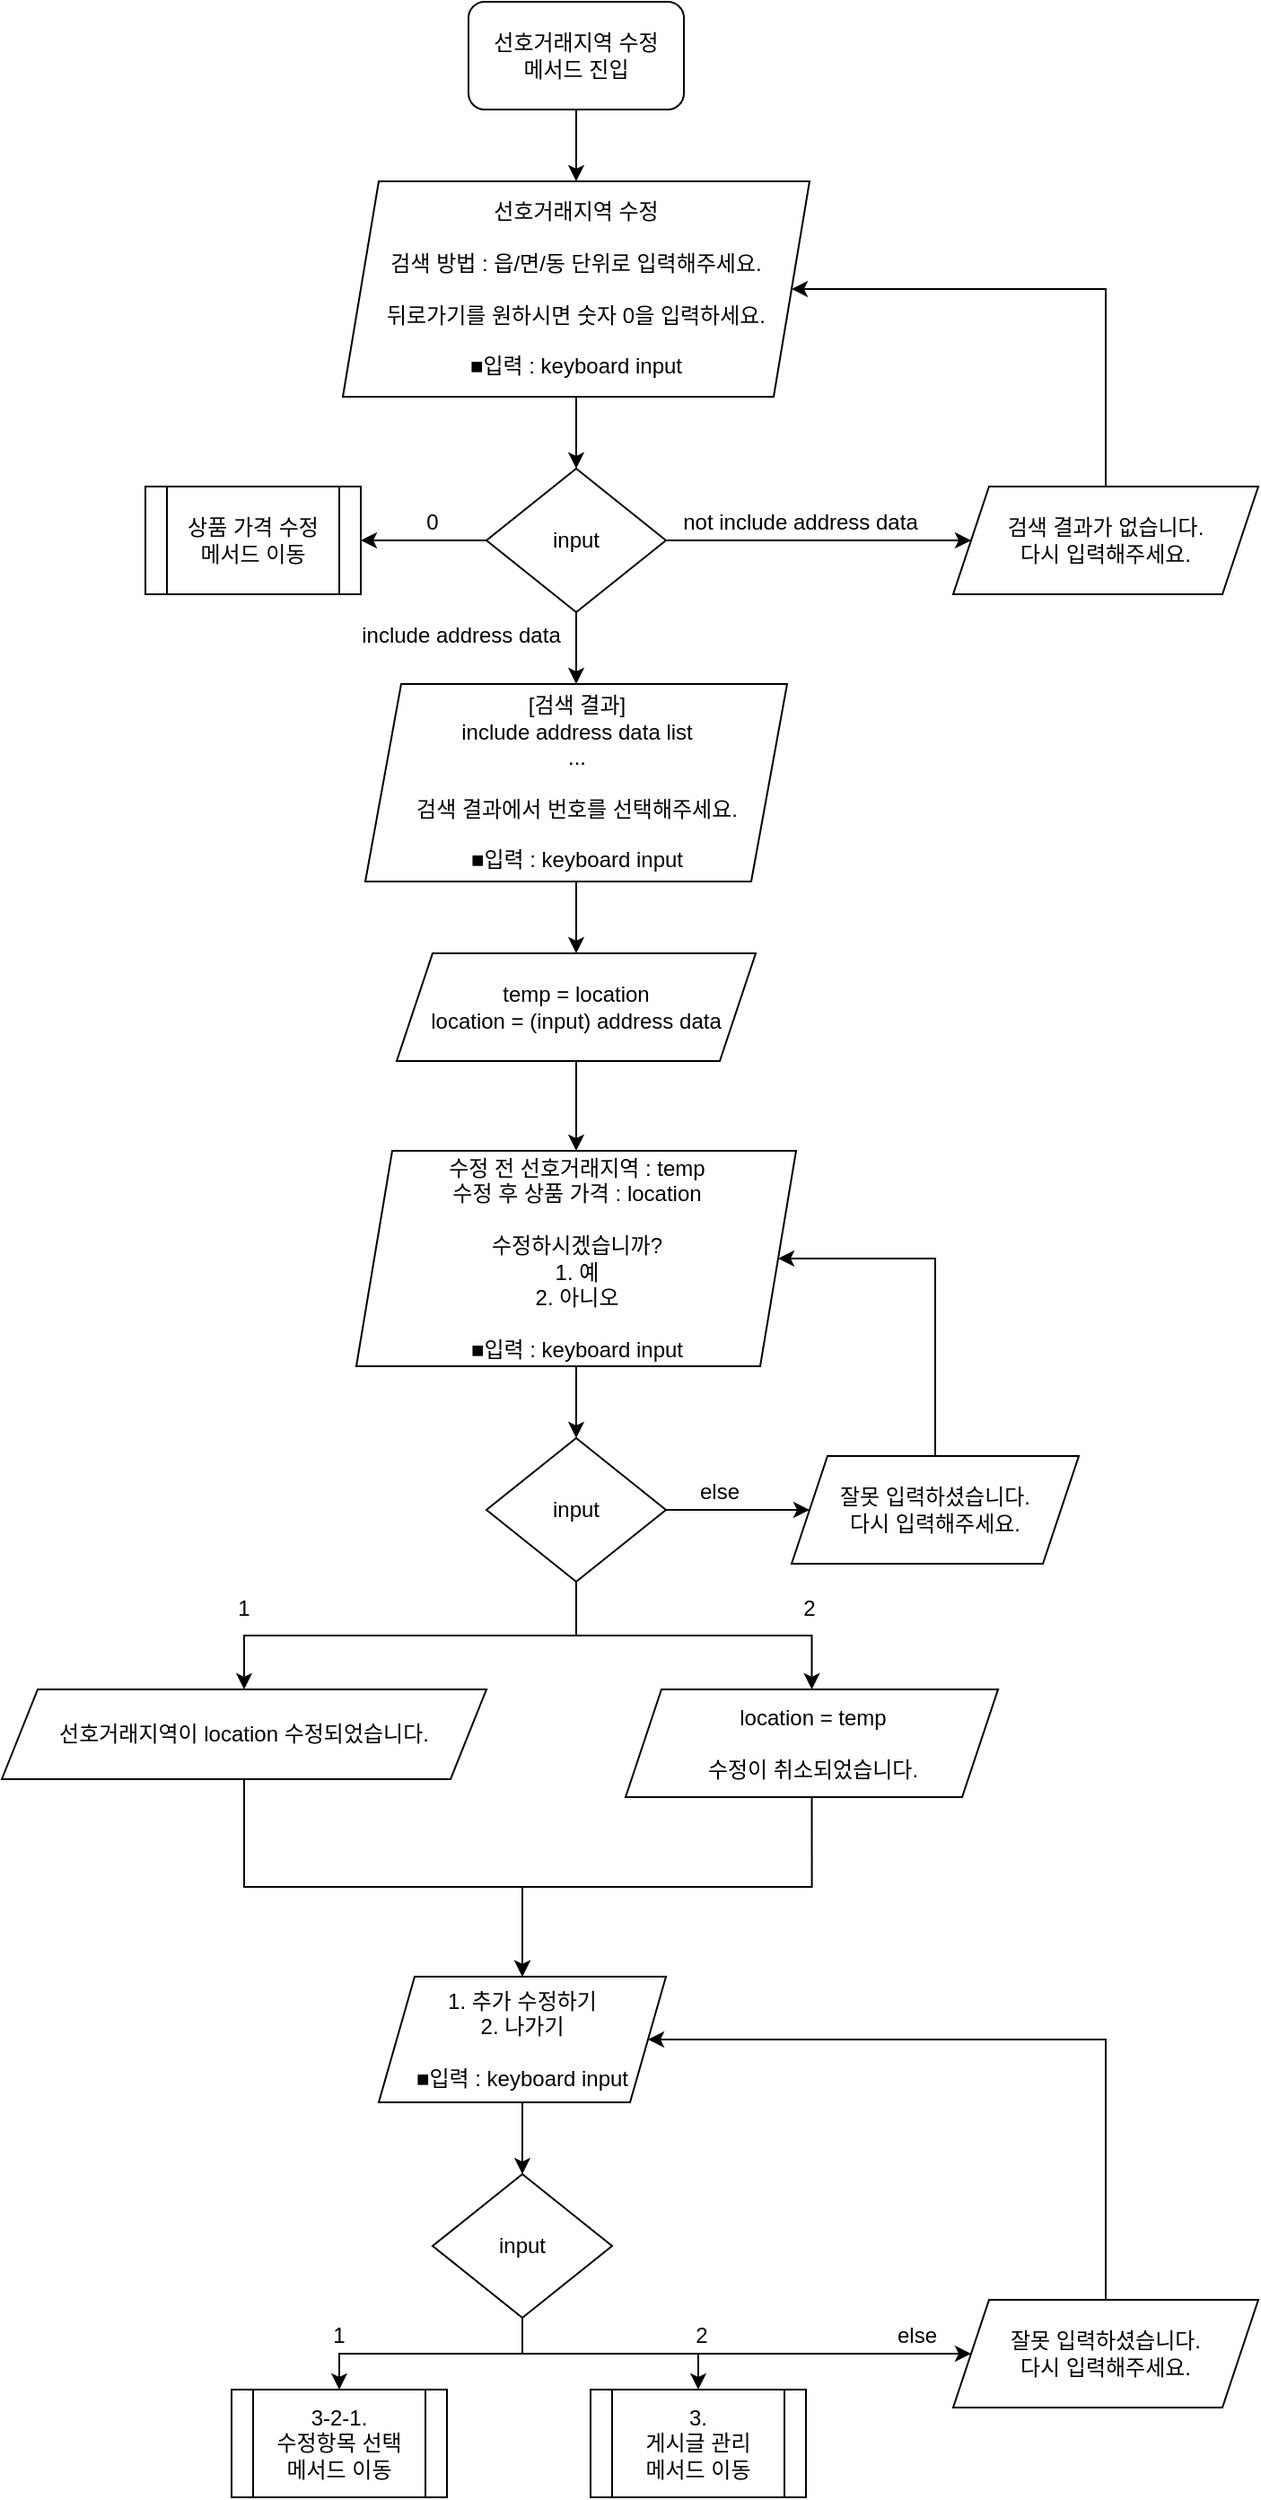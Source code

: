 <mxfile version="13.9.8" type="google"><diagram id="C5RBs43oDa-KdzZeNtuy" name="Page-1"><mxGraphModel dx="1527" dy="752" grid="1" gridSize="10" guides="1" tooltips="1" connect="1" arrows="1" fold="1" page="1" pageScale="1" pageWidth="827" pageHeight="1169" math="0" shadow="0"><root><mxCell id="WIyWlLk6GJQsqaUBKTNV-0"/><mxCell id="WIyWlLk6GJQsqaUBKTNV-1" parent="WIyWlLk6GJQsqaUBKTNV-0"/><mxCell id="wrjvEO-siLmBuKHg1Mv1-0" value="" style="edgeStyle=orthogonalEdgeStyle;rounded=0;orthogonalLoop=1;jettySize=auto;html=1;" edge="1" parent="WIyWlLk6GJQsqaUBKTNV-1" source="wrjvEO-siLmBuKHg1Mv1-1" target="wrjvEO-siLmBuKHg1Mv1-3"><mxGeometry relative="1" as="geometry"/></mxCell><mxCell id="wrjvEO-siLmBuKHg1Mv1-1" value="선호거래지역 수정&lt;br&gt;메서드 진입" style="rounded=1;whiteSpace=wrap;html=1;" vertex="1" parent="WIyWlLk6GJQsqaUBKTNV-1"><mxGeometry x="250" y="40" width="120" height="60" as="geometry"/></mxCell><mxCell id="wrjvEO-siLmBuKHg1Mv1-2" value="" style="edgeStyle=orthogonalEdgeStyle;rounded=0;orthogonalLoop=1;jettySize=auto;html=1;" edge="1" parent="WIyWlLk6GJQsqaUBKTNV-1" source="wrjvEO-siLmBuKHg1Mv1-3" target="wrjvEO-siLmBuKHg1Mv1-7"><mxGeometry relative="1" as="geometry"/></mxCell><mxCell id="wrjvEO-siLmBuKHg1Mv1-3" value="선호거래지역 수정&lt;br&gt;&lt;br&gt;검색 방법 : 읍/면/동 단위로 입력해주세요.&lt;br&gt;&lt;br&gt;뒤로가기를 원하시면 숫자 0을 입력하세요.&lt;br&gt;&lt;br&gt;■입력 : keyboard input" style="shape=parallelogram;perimeter=parallelogramPerimeter;whiteSpace=wrap;html=1;fixedSize=1;rounded=1;arcSize=0;" vertex="1" parent="WIyWlLk6GJQsqaUBKTNV-1"><mxGeometry x="180" y="140" width="260" height="120" as="geometry"/></mxCell><mxCell id="wrjvEO-siLmBuKHg1Mv1-4" value="" style="edgeStyle=orthogonalEdgeStyle;rounded=0;orthogonalLoop=1;jettySize=auto;html=1;" edge="1" parent="WIyWlLk6GJQsqaUBKTNV-1" source="wrjvEO-siLmBuKHg1Mv1-7" target="wrjvEO-siLmBuKHg1Mv1-10"><mxGeometry relative="1" as="geometry"/></mxCell><mxCell id="wrjvEO-siLmBuKHg1Mv1-5" value="" style="edgeStyle=orthogonalEdgeStyle;rounded=0;orthogonalLoop=1;jettySize=auto;html=1;" edge="1" parent="WIyWlLk6GJQsqaUBKTNV-1" source="wrjvEO-siLmBuKHg1Mv1-7" target="wrjvEO-siLmBuKHg1Mv1-11"><mxGeometry relative="1" as="geometry"/></mxCell><mxCell id="wrjvEO-siLmBuKHg1Mv1-6" value="" style="edgeStyle=orthogonalEdgeStyle;rounded=0;orthogonalLoop=1;jettySize=auto;html=1;" edge="1" parent="WIyWlLk6GJQsqaUBKTNV-1" source="wrjvEO-siLmBuKHg1Mv1-7" target="wrjvEO-siLmBuKHg1Mv1-14"><mxGeometry relative="1" as="geometry"/></mxCell><mxCell id="wrjvEO-siLmBuKHg1Mv1-7" value="input" style="rhombus;whiteSpace=wrap;html=1;rounded=1;arcSize=0;" vertex="1" parent="WIyWlLk6GJQsqaUBKTNV-1"><mxGeometry x="260" y="300" width="100" height="80" as="geometry"/></mxCell><mxCell id="wrjvEO-siLmBuKHg1Mv1-8" value="not include address data" style="text;html=1;strokeColor=none;fillColor=none;align=center;verticalAlign=middle;whiteSpace=wrap;rounded=0;" vertex="1" parent="WIyWlLk6GJQsqaUBKTNV-1"><mxGeometry x="360" y="320" width="150" height="20" as="geometry"/></mxCell><mxCell id="wrjvEO-siLmBuKHg1Mv1-9" style="edgeStyle=orthogonalEdgeStyle;rounded=0;orthogonalLoop=1;jettySize=auto;html=1;exitX=0.5;exitY=0;exitDx=0;exitDy=0;entryX=1;entryY=0.5;entryDx=0;entryDy=0;" edge="1" parent="WIyWlLk6GJQsqaUBKTNV-1" source="wrjvEO-siLmBuKHg1Mv1-10" target="wrjvEO-siLmBuKHg1Mv1-3"><mxGeometry relative="1" as="geometry"><Array as="points"><mxPoint x="605" y="200"/></Array></mxGeometry></mxCell><mxCell id="wrjvEO-siLmBuKHg1Mv1-10" value="검색 결과가 없습니다.&lt;br&gt;다시 입력해주세요." style="shape=parallelogram;perimeter=parallelogramPerimeter;whiteSpace=wrap;html=1;fixedSize=1;rounded=1;arcSize=0;" vertex="1" parent="WIyWlLk6GJQsqaUBKTNV-1"><mxGeometry x="520" y="310" width="170" height="60" as="geometry"/></mxCell><mxCell id="wrjvEO-siLmBuKHg1Mv1-11" value="상품 가격 수정&lt;br&gt;메서드 이동" style="shape=process;whiteSpace=wrap;html=1;backgroundOutline=1;rounded=1;arcSize=0;" vertex="1" parent="WIyWlLk6GJQsqaUBKTNV-1"><mxGeometry x="70" y="310" width="120" height="60" as="geometry"/></mxCell><mxCell id="wrjvEO-siLmBuKHg1Mv1-12" value="0" style="text;html=1;strokeColor=none;fillColor=none;align=center;verticalAlign=middle;whiteSpace=wrap;rounded=0;" vertex="1" parent="WIyWlLk6GJQsqaUBKTNV-1"><mxGeometry x="210" y="320" width="40" height="20" as="geometry"/></mxCell><mxCell id="wrjvEO-siLmBuKHg1Mv1-13" value="" style="edgeStyle=orthogonalEdgeStyle;rounded=0;orthogonalLoop=1;jettySize=auto;html=1;" edge="1" parent="WIyWlLk6GJQsqaUBKTNV-1" source="wrjvEO-siLmBuKHg1Mv1-14" target="wrjvEO-siLmBuKHg1Mv1-48"><mxGeometry relative="1" as="geometry"><mxPoint x="310" y="580" as="targetPoint"/></mxGeometry></mxCell><mxCell id="wrjvEO-siLmBuKHg1Mv1-14" value="[검색 결과]&lt;br&gt;include address data list&lt;br&gt;...&lt;br&gt;&lt;br&gt;검색 결과에서 번호를 선택해주세요.&lt;br&gt;&lt;br&gt;■입력 : keyboard input" style="shape=parallelogram;perimeter=parallelogramPerimeter;whiteSpace=wrap;html=1;fixedSize=1;rounded=1;arcSize=0;" vertex="1" parent="WIyWlLk6GJQsqaUBKTNV-1"><mxGeometry x="192.5" y="420" width="235" height="110" as="geometry"/></mxCell><mxCell id="wrjvEO-siLmBuKHg1Mv1-15" value="include address data" style="text;html=1;strokeColor=none;fillColor=none;align=center;verticalAlign=middle;whiteSpace=wrap;rounded=0;" vertex="1" parent="WIyWlLk6GJQsqaUBKTNV-1"><mxGeometry x="186" y="383" width="120" height="20" as="geometry"/></mxCell><mxCell id="wrjvEO-siLmBuKHg1Mv1-19" value="" style="edgeStyle=orthogonalEdgeStyle;rounded=0;orthogonalLoop=1;jettySize=auto;html=1;" edge="1" parent="WIyWlLk6GJQsqaUBKTNV-1" source="wrjvEO-siLmBuKHg1Mv1-20" target="wrjvEO-siLmBuKHg1Mv1-24"><mxGeometry relative="1" as="geometry"/></mxCell><mxCell id="wrjvEO-siLmBuKHg1Mv1-20" value="수정 전 선호거래지역 : temp&lt;br&gt;수정 후 상품 가격 : location&lt;br&gt;&lt;br&gt;수정하시겠습니까?&lt;br&gt;1. 예&lt;br&gt;2. 아니오&lt;br&gt;&lt;br&gt;■입력 : keyboard input" style="shape=parallelogram;perimeter=parallelogramPerimeter;whiteSpace=wrap;html=1;fixedSize=1;" vertex="1" parent="WIyWlLk6GJQsqaUBKTNV-1"><mxGeometry x="187.5" y="680" width="245" height="120" as="geometry"/></mxCell><mxCell id="wrjvEO-siLmBuKHg1Mv1-21" value="" style="edgeStyle=orthogonalEdgeStyle;rounded=0;orthogonalLoop=1;jettySize=auto;html=1;" edge="1" parent="WIyWlLk6GJQsqaUBKTNV-1" source="wrjvEO-siLmBuKHg1Mv1-24" target="wrjvEO-siLmBuKHg1Mv1-26"><mxGeometry relative="1" as="geometry"/></mxCell><mxCell id="wrjvEO-siLmBuKHg1Mv1-22" style="edgeStyle=orthogonalEdgeStyle;rounded=0;orthogonalLoop=1;jettySize=auto;html=1;exitX=0.5;exitY=1;exitDx=0;exitDy=0;" edge="1" parent="WIyWlLk6GJQsqaUBKTNV-1" source="wrjvEO-siLmBuKHg1Mv1-24" target="wrjvEO-siLmBuKHg1Mv1-29"><mxGeometry relative="1" as="geometry"/></mxCell><mxCell id="wrjvEO-siLmBuKHg1Mv1-23" style="edgeStyle=orthogonalEdgeStyle;rounded=0;orthogonalLoop=1;jettySize=auto;html=1;exitX=0.5;exitY=1;exitDx=0;exitDy=0;" edge="1" parent="WIyWlLk6GJQsqaUBKTNV-1" source="wrjvEO-siLmBuKHg1Mv1-24" target="wrjvEO-siLmBuKHg1Mv1-31"><mxGeometry relative="1" as="geometry"/></mxCell><mxCell id="wrjvEO-siLmBuKHg1Mv1-24" value="input" style="rhombus;whiteSpace=wrap;html=1;" vertex="1" parent="WIyWlLk6GJQsqaUBKTNV-1"><mxGeometry x="260" y="840" width="100" height="80" as="geometry"/></mxCell><mxCell id="wrjvEO-siLmBuKHg1Mv1-25" style="edgeStyle=orthogonalEdgeStyle;rounded=0;orthogonalLoop=1;jettySize=auto;html=1;exitX=0.5;exitY=0;exitDx=0;exitDy=0;entryX=1;entryY=0.5;entryDx=0;entryDy=0;" edge="1" parent="WIyWlLk6GJQsqaUBKTNV-1" source="wrjvEO-siLmBuKHg1Mv1-26" target="wrjvEO-siLmBuKHg1Mv1-20"><mxGeometry relative="1" as="geometry"><Array as="points"><mxPoint x="510" y="740"/></Array></mxGeometry></mxCell><mxCell id="wrjvEO-siLmBuKHg1Mv1-26" value="잘못 입력하셨습니다.&lt;br&gt;다시 입력해주세요." style="shape=parallelogram;perimeter=parallelogramPerimeter;whiteSpace=wrap;html=1;fixedSize=1;" vertex="1" parent="WIyWlLk6GJQsqaUBKTNV-1"><mxGeometry x="430" y="850" width="160" height="60" as="geometry"/></mxCell><mxCell id="wrjvEO-siLmBuKHg1Mv1-27" value="else" style="text;html=1;strokeColor=none;fillColor=none;align=center;verticalAlign=middle;whiteSpace=wrap;rounded=0;" vertex="1" parent="WIyWlLk6GJQsqaUBKTNV-1"><mxGeometry x="370" y="860" width="40" height="20" as="geometry"/></mxCell><mxCell id="wrjvEO-siLmBuKHg1Mv1-28" style="edgeStyle=orthogonalEdgeStyle;rounded=0;orthogonalLoop=1;jettySize=auto;html=1;exitX=0.5;exitY=1;exitDx=0;exitDy=0;" edge="1" parent="WIyWlLk6GJQsqaUBKTNV-1" source="wrjvEO-siLmBuKHg1Mv1-29" target="wrjvEO-siLmBuKHg1Mv1-33"><mxGeometry relative="1" as="geometry"><Array as="points"><mxPoint x="125" y="1090"/><mxPoint x="280" y="1090"/></Array></mxGeometry></mxCell><mxCell id="wrjvEO-siLmBuKHg1Mv1-29" value="선호거래지역이 location 수정되었습니다." style="shape=parallelogram;perimeter=parallelogramPerimeter;whiteSpace=wrap;html=1;fixedSize=1;" vertex="1" parent="WIyWlLk6GJQsqaUBKTNV-1"><mxGeometry x="-10" y="980" width="270" height="50" as="geometry"/></mxCell><mxCell id="wrjvEO-siLmBuKHg1Mv1-30" style="edgeStyle=orthogonalEdgeStyle;rounded=0;orthogonalLoop=1;jettySize=auto;html=1;exitX=0.5;exitY=1;exitDx=0;exitDy=0;" edge="1" parent="WIyWlLk6GJQsqaUBKTNV-1" source="wrjvEO-siLmBuKHg1Mv1-31" target="wrjvEO-siLmBuKHg1Mv1-33"><mxGeometry relative="1" as="geometry"/></mxCell><mxCell id="wrjvEO-siLmBuKHg1Mv1-31" value="location = temp&lt;br&gt;&lt;br&gt;수정이 취소되었습니다." style="shape=parallelogram;perimeter=parallelogramPerimeter;whiteSpace=wrap;html=1;fixedSize=1;" vertex="1" parent="WIyWlLk6GJQsqaUBKTNV-1"><mxGeometry x="337.5" y="980" width="207.5" height="60" as="geometry"/></mxCell><mxCell id="wrjvEO-siLmBuKHg1Mv1-32" value="" style="edgeStyle=orthogonalEdgeStyle;rounded=0;orthogonalLoop=1;jettySize=auto;html=1;" edge="1" parent="WIyWlLk6GJQsqaUBKTNV-1" source="wrjvEO-siLmBuKHg1Mv1-33" target="wrjvEO-siLmBuKHg1Mv1-37"><mxGeometry relative="1" as="geometry"/></mxCell><mxCell id="wrjvEO-siLmBuKHg1Mv1-33" value="1. 추가 수정하기&lt;br&gt;2. 나가기&lt;br&gt;&lt;br&gt;■입력 : keyboard input" style="shape=parallelogram;perimeter=parallelogramPerimeter;whiteSpace=wrap;html=1;fixedSize=1;" vertex="1" parent="WIyWlLk6GJQsqaUBKTNV-1"><mxGeometry x="200" y="1140" width="160" height="70" as="geometry"/></mxCell><mxCell id="wrjvEO-siLmBuKHg1Mv1-34" style="edgeStyle=orthogonalEdgeStyle;rounded=0;orthogonalLoop=1;jettySize=auto;html=1;exitX=0.5;exitY=1;exitDx=0;exitDy=0;" edge="1" parent="WIyWlLk6GJQsqaUBKTNV-1" source="wrjvEO-siLmBuKHg1Mv1-37" target="wrjvEO-siLmBuKHg1Mv1-38"><mxGeometry relative="1" as="geometry"/></mxCell><mxCell id="wrjvEO-siLmBuKHg1Mv1-35" style="edgeStyle=orthogonalEdgeStyle;rounded=0;orthogonalLoop=1;jettySize=auto;html=1;exitX=0.5;exitY=1;exitDx=0;exitDy=0;" edge="1" parent="WIyWlLk6GJQsqaUBKTNV-1" source="wrjvEO-siLmBuKHg1Mv1-37" target="wrjvEO-siLmBuKHg1Mv1-39"><mxGeometry relative="1" as="geometry"/></mxCell><mxCell id="wrjvEO-siLmBuKHg1Mv1-36" style="edgeStyle=orthogonalEdgeStyle;rounded=0;orthogonalLoop=1;jettySize=auto;html=1;exitX=0.5;exitY=1;exitDx=0;exitDy=0;" edge="1" parent="WIyWlLk6GJQsqaUBKTNV-1" source="wrjvEO-siLmBuKHg1Mv1-37" target="wrjvEO-siLmBuKHg1Mv1-41"><mxGeometry relative="1" as="geometry"/></mxCell><mxCell id="wrjvEO-siLmBuKHg1Mv1-37" value="input" style="rhombus;whiteSpace=wrap;html=1;" vertex="1" parent="WIyWlLk6GJQsqaUBKTNV-1"><mxGeometry x="230" y="1250" width="100" height="80" as="geometry"/></mxCell><mxCell id="wrjvEO-siLmBuKHg1Mv1-38" value="3-2-1.&lt;br&gt;수정항목 선택&lt;br&gt;메서드 이동" style="shape=process;whiteSpace=wrap;html=1;backgroundOutline=1;" vertex="1" parent="WIyWlLk6GJQsqaUBKTNV-1"><mxGeometry x="118" y="1370" width="120" height="60" as="geometry"/></mxCell><mxCell id="wrjvEO-siLmBuKHg1Mv1-39" value="3.&lt;br&gt;게시글 관리&lt;br&gt;메서드 이동" style="shape=process;whiteSpace=wrap;html=1;backgroundOutline=1;" vertex="1" parent="WIyWlLk6GJQsqaUBKTNV-1"><mxGeometry x="318" y="1370" width="120" height="60" as="geometry"/></mxCell><mxCell id="wrjvEO-siLmBuKHg1Mv1-40" style="edgeStyle=orthogonalEdgeStyle;rounded=0;orthogonalLoop=1;jettySize=auto;html=1;exitX=0.5;exitY=0;exitDx=0;exitDy=0;entryX=1;entryY=0.5;entryDx=0;entryDy=0;" edge="1" parent="WIyWlLk6GJQsqaUBKTNV-1" source="wrjvEO-siLmBuKHg1Mv1-41" target="wrjvEO-siLmBuKHg1Mv1-33"><mxGeometry relative="1" as="geometry"><Array as="points"><mxPoint x="605" y="1175"/></Array></mxGeometry></mxCell><mxCell id="wrjvEO-siLmBuKHg1Mv1-41" value="잘못 입력하셨습니다.&lt;br&gt;다시 입력해주세요." style="shape=parallelogram;perimeter=parallelogramPerimeter;whiteSpace=wrap;html=1;fixedSize=1;" vertex="1" parent="WIyWlLk6GJQsqaUBKTNV-1"><mxGeometry x="520" y="1320" width="170" height="60" as="geometry"/></mxCell><mxCell id="wrjvEO-siLmBuKHg1Mv1-42" value="1" style="text;html=1;strokeColor=none;fillColor=none;align=center;verticalAlign=middle;whiteSpace=wrap;rounded=0;" vertex="1" parent="WIyWlLk6GJQsqaUBKTNV-1"><mxGeometry x="105" y="925" width="40" height="20" as="geometry"/></mxCell><mxCell id="wrjvEO-siLmBuKHg1Mv1-43" value="2" style="text;html=1;strokeColor=none;fillColor=none;align=center;verticalAlign=middle;whiteSpace=wrap;rounded=0;" vertex="1" parent="WIyWlLk6GJQsqaUBKTNV-1"><mxGeometry x="420" y="925" width="40" height="20" as="geometry"/></mxCell><mxCell id="wrjvEO-siLmBuKHg1Mv1-44" value="1" style="text;html=1;strokeColor=none;fillColor=none;align=center;verticalAlign=middle;whiteSpace=wrap;rounded=0;" vertex="1" parent="WIyWlLk6GJQsqaUBKTNV-1"><mxGeometry x="158" y="1330" width="40" height="20" as="geometry"/></mxCell><mxCell id="wrjvEO-siLmBuKHg1Mv1-45" value="2" style="text;html=1;strokeColor=none;fillColor=none;align=center;verticalAlign=middle;whiteSpace=wrap;rounded=0;" vertex="1" parent="WIyWlLk6GJQsqaUBKTNV-1"><mxGeometry x="360" y="1330" width="40" height="20" as="geometry"/></mxCell><mxCell id="wrjvEO-siLmBuKHg1Mv1-46" value="else" style="text;html=1;strokeColor=none;fillColor=none;align=center;verticalAlign=middle;whiteSpace=wrap;rounded=0;" vertex="1" parent="WIyWlLk6GJQsqaUBKTNV-1"><mxGeometry x="480" y="1330" width="40" height="20" as="geometry"/></mxCell><mxCell id="wrjvEO-siLmBuKHg1Mv1-47" value="" style="edgeStyle=orthogonalEdgeStyle;rounded=0;orthogonalLoop=1;jettySize=auto;html=1;" edge="1" parent="WIyWlLk6GJQsqaUBKTNV-1" source="wrjvEO-siLmBuKHg1Mv1-48" target="wrjvEO-siLmBuKHg1Mv1-20"><mxGeometry relative="1" as="geometry"/></mxCell><mxCell id="wrjvEO-siLmBuKHg1Mv1-48" value="temp = location&lt;br&gt;location = (input) address data" style="shape=parallelogram;perimeter=parallelogramPerimeter;whiteSpace=wrap;html=1;fixedSize=1;rounded=1;arcSize=0;" vertex="1" parent="WIyWlLk6GJQsqaUBKTNV-1"><mxGeometry x="210" y="570" width="200" height="60" as="geometry"/></mxCell></root></mxGraphModel></diagram></mxfile>